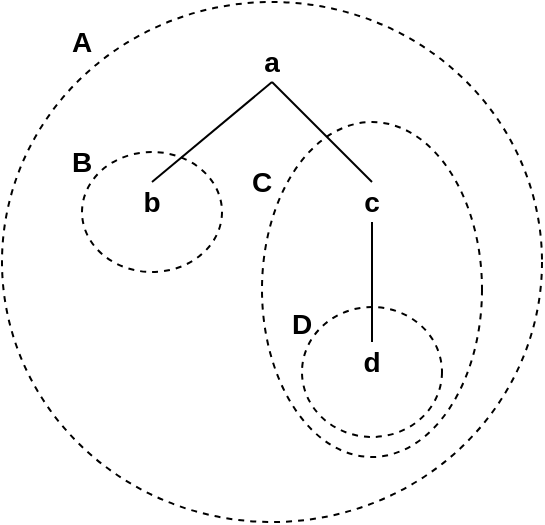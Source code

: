 <mxfile version="21.2.9" type="device" pages="2">
  <diagram name="페이지-1" id="Qsrt0RiFZq02Tm1YSqNN">
    <mxGraphModel dx="2060" dy="1043" grid="1" gridSize="10" guides="1" tooltips="1" connect="1" arrows="1" fold="1" page="1" pageScale="1" pageWidth="1169" pageHeight="827" math="0" shadow="0">
      <root>
        <mxCell id="0" />
        <mxCell id="1" parent="0" />
        <mxCell id="dRKrGNU-szJGAADj6Ttz-5" value="" style="ellipse;whiteSpace=wrap;html=1;fillColor=none;dashed=1;fontStyle=1;fontSize=14;" parent="1" vertex="1">
          <mxGeometry x="550" y="342.5" width="70" height="65" as="geometry" />
        </mxCell>
        <mxCell id="dRKrGNU-szJGAADj6Ttz-8" value="" style="ellipse;whiteSpace=wrap;html=1;fillColor=none;dashed=1;fontStyle=1;fontSize=14;" parent="1" vertex="1">
          <mxGeometry x="400" y="190" width="270" height="260" as="geometry" />
        </mxCell>
        <mxCell id="dRKrGNU-szJGAADj6Ttz-6" value="" style="ellipse;whiteSpace=wrap;html=1;fillColor=none;dashed=1;fontStyle=1;fontSize=14;" parent="1" vertex="1">
          <mxGeometry x="530" y="250" width="110" height="167.5" as="geometry" />
        </mxCell>
        <mxCell id="dRKrGNU-szJGAADj6Ttz-7" value="" style="ellipse;whiteSpace=wrap;html=1;fillColor=none;dashed=1;fontStyle=1;fontSize=14;" parent="1" vertex="1">
          <mxGeometry x="440" y="265" width="70" height="60" as="geometry" />
        </mxCell>
        <mxCell id="dRKrGNU-szJGAADj6Ttz-1" value="a" style="text;html=1;strokeColor=none;fillColor=none;align=center;verticalAlign=middle;whiteSpace=wrap;rounded=0;fontStyle=1;fontSize=14;" parent="1" vertex="1">
          <mxGeometry x="520" y="210" width="30" height="20" as="geometry" />
        </mxCell>
        <mxCell id="dRKrGNU-szJGAADj6Ttz-2" value="b" style="text;html=1;strokeColor=none;fillColor=none;align=center;verticalAlign=middle;whiteSpace=wrap;rounded=0;fontStyle=1;fontSize=14;" parent="1" vertex="1">
          <mxGeometry x="460" y="280" width="30" height="20" as="geometry" />
        </mxCell>
        <mxCell id="dRKrGNU-szJGAADj6Ttz-3" value="c" style="text;html=1;strokeColor=none;fillColor=none;align=center;verticalAlign=middle;whiteSpace=wrap;rounded=0;fontStyle=1;fontSize=14;" parent="1" vertex="1">
          <mxGeometry x="570" y="280" width="30" height="20" as="geometry" />
        </mxCell>
        <mxCell id="dRKrGNU-szJGAADj6Ttz-4" value="d" style="text;html=1;strokeColor=none;fillColor=none;align=center;verticalAlign=middle;whiteSpace=wrap;rounded=0;fontStyle=1;fontSize=14;" parent="1" vertex="1">
          <mxGeometry x="570" y="360" width="30" height="20" as="geometry" />
        </mxCell>
        <mxCell id="dRKrGNU-szJGAADj6Ttz-10" value="A" style="text;html=1;strokeColor=none;fillColor=none;align=center;verticalAlign=middle;whiteSpace=wrap;rounded=0;fontStyle=1;fontSize=14;" parent="1" vertex="1">
          <mxGeometry x="430" y="200" width="20" height="20" as="geometry" />
        </mxCell>
        <mxCell id="dRKrGNU-szJGAADj6Ttz-11" value="B" style="text;html=1;strokeColor=none;fillColor=none;align=center;verticalAlign=middle;whiteSpace=wrap;rounded=0;fontStyle=1;fontSize=14;" parent="1" vertex="1">
          <mxGeometry x="430" y="260" width="20" height="20" as="geometry" />
        </mxCell>
        <mxCell id="dRKrGNU-szJGAADj6Ttz-12" value="C" style="text;html=1;strokeColor=none;fillColor=none;align=center;verticalAlign=middle;whiteSpace=wrap;rounded=0;fontStyle=1;fontSize=14;" parent="1" vertex="1">
          <mxGeometry x="520" y="270" width="20" height="20" as="geometry" />
        </mxCell>
        <mxCell id="dRKrGNU-szJGAADj6Ttz-13" value="D" style="text;html=1;strokeColor=none;fillColor=none;align=center;verticalAlign=middle;whiteSpace=wrap;rounded=0;fontStyle=1;fontSize=14;" parent="1" vertex="1">
          <mxGeometry x="540" y="341.25" width="20" height="18.75" as="geometry" />
        </mxCell>
        <mxCell id="dRKrGNU-szJGAADj6Ttz-14" value="" style="endArrow=none;html=1;rounded=0;entryX=0.5;entryY=1;entryDx=0;entryDy=0;exitX=0.5;exitY=0;exitDx=0;exitDy=0;" parent="1" source="dRKrGNU-szJGAADj6Ttz-2" target="dRKrGNU-szJGAADj6Ttz-1" edge="1">
          <mxGeometry width="50" height="50" relative="1" as="geometry">
            <mxPoint x="520" y="360" as="sourcePoint" />
            <mxPoint x="570" y="310" as="targetPoint" />
          </mxGeometry>
        </mxCell>
        <mxCell id="dRKrGNU-szJGAADj6Ttz-15" value="" style="endArrow=none;html=1;rounded=0;entryX=0.5;entryY=1;entryDx=0;entryDy=0;exitX=0.5;exitY=0;exitDx=0;exitDy=0;" parent="1" source="dRKrGNU-szJGAADj6Ttz-3" target="dRKrGNU-szJGAADj6Ttz-1" edge="1">
          <mxGeometry width="50" height="50" relative="1" as="geometry">
            <mxPoint x="485" y="290" as="sourcePoint" />
            <mxPoint x="545" y="240" as="targetPoint" />
          </mxGeometry>
        </mxCell>
        <mxCell id="dRKrGNU-szJGAADj6Ttz-16" value="" style="endArrow=none;html=1;rounded=0;entryX=0.5;entryY=1;entryDx=0;entryDy=0;exitX=0.5;exitY=0;exitDx=0;exitDy=0;" parent="1" source="dRKrGNU-szJGAADj6Ttz-4" target="dRKrGNU-szJGAADj6Ttz-3" edge="1">
          <mxGeometry width="50" height="50" relative="1" as="geometry">
            <mxPoint x="495" y="300" as="sourcePoint" />
            <mxPoint x="555" y="250" as="targetPoint" />
          </mxGeometry>
        </mxCell>
      </root>
    </mxGraphModel>
  </diagram>
  <diagram id="s8cdYuDJNad7uALH_Zaq" name="페이지-2">
    <mxGraphModel dx="1005" dy="509" grid="1" gridSize="10" guides="1" tooltips="1" connect="1" arrows="1" fold="1" page="1" pageScale="1" pageWidth="1169" pageHeight="827" math="0" shadow="0">
      <root>
        <mxCell id="0" />
        <mxCell id="1" parent="0" />
        <mxCell id="tVvRWbZdz5PCM4e9M8y4-1" value="a" style="text;html=1;strokeColor=none;fillColor=none;align=center;verticalAlign=middle;whiteSpace=wrap;rounded=0;fontSize=15;fontStyle=1" vertex="1" parent="1">
          <mxGeometry x="400" y="120" width="20" height="20" as="geometry" />
        </mxCell>
        <mxCell id="tVvRWbZdz5PCM4e9M8y4-2" value="b" style="text;html=1;strokeColor=none;fillColor=none;align=center;verticalAlign=middle;whiteSpace=wrap;rounded=0;fontSize=15;fontStyle=1" vertex="1" parent="1">
          <mxGeometry x="380" y="180" width="20" height="20" as="geometry" />
        </mxCell>
        <mxCell id="tVvRWbZdz5PCM4e9M8y4-3" value="c" style="text;html=1;strokeColor=none;fillColor=none;align=center;verticalAlign=middle;whiteSpace=wrap;rounded=0;fontSize=15;fontStyle=1" vertex="1" parent="1">
          <mxGeometry x="420" y="180" width="20" height="20" as="geometry" />
        </mxCell>
        <mxCell id="tVvRWbZdz5PCM4e9M8y4-4" value="d" style="text;html=1;strokeColor=none;fillColor=none;align=center;verticalAlign=middle;whiteSpace=wrap;rounded=0;fontSize=15;fontStyle=1" vertex="1" parent="1">
          <mxGeometry x="360" y="260" width="20" height="20" as="geometry" />
        </mxCell>
        <mxCell id="tVvRWbZdz5PCM4e9M8y4-6" value="" style="endArrow=none;html=1;rounded=0;exitX=0.5;exitY=0;exitDx=0;exitDy=0;entryX=0.5;entryY=1;entryDx=0;entryDy=0;fontSize=15;fontStyle=1" edge="1" parent="1" source="tVvRWbZdz5PCM4e9M8y4-2" target="tVvRWbZdz5PCM4e9M8y4-1">
          <mxGeometry width="50" height="50" relative="1" as="geometry">
            <mxPoint x="340" y="140" as="sourcePoint" />
            <mxPoint x="390" y="90" as="targetPoint" />
          </mxGeometry>
        </mxCell>
        <mxCell id="tVvRWbZdz5PCM4e9M8y4-7" value="" style="endArrow=none;html=1;rounded=0;exitX=0.5;exitY=0;exitDx=0;exitDy=0;entryX=0.5;entryY=1;entryDx=0;entryDy=0;fontSize=15;fontStyle=1" edge="1" parent="1" source="tVvRWbZdz5PCM4e9M8y4-3" target="tVvRWbZdz5PCM4e9M8y4-1">
          <mxGeometry width="50" height="50" relative="1" as="geometry">
            <mxPoint x="380" y="170" as="sourcePoint" />
            <mxPoint x="420" y="150" as="targetPoint" />
          </mxGeometry>
        </mxCell>
        <mxCell id="tVvRWbZdz5PCM4e9M8y4-8" value="" style="endArrow=none;html=1;rounded=0;exitX=0.5;exitY=0;exitDx=0;exitDy=0;entryX=0.5;entryY=1;entryDx=0;entryDy=0;fontSize=15;fontStyle=1" edge="1" parent="1" source="tVvRWbZdz5PCM4e9M8y4-4" target="tVvRWbZdz5PCM4e9M8y4-2">
          <mxGeometry width="50" height="50" relative="1" as="geometry">
            <mxPoint x="390" y="180" as="sourcePoint" />
            <mxPoint x="430" y="160" as="targetPoint" />
          </mxGeometry>
        </mxCell>
        <mxCell id="tVvRWbZdz5PCM4e9M8y4-9" value="a" style="text;html=1;strokeColor=none;fillColor=none;align=center;verticalAlign=middle;whiteSpace=wrap;rounded=0;fontSize=15;fontStyle=1" vertex="1" parent="1">
          <mxGeometry x="560" y="120" width="20" height="20" as="geometry" />
        </mxCell>
        <mxCell id="tVvRWbZdz5PCM4e9M8y4-10" value="b" style="text;html=1;strokeColor=none;fillColor=none;align=center;verticalAlign=middle;whiteSpace=wrap;rounded=0;fontSize=15;fontStyle=1" vertex="1" parent="1">
          <mxGeometry x="540" y="180" width="20" height="20" as="geometry" />
        </mxCell>
        <mxCell id="tVvRWbZdz5PCM4e9M8y4-11" value="c" style="text;html=1;strokeColor=none;fillColor=none;align=center;verticalAlign=middle;whiteSpace=wrap;rounded=0;fontSize=15;fontStyle=1" vertex="1" parent="1">
          <mxGeometry x="580" y="180" width="20" height="20" as="geometry" />
        </mxCell>
        <mxCell id="tVvRWbZdz5PCM4e9M8y4-12" value="d" style="text;html=1;strokeColor=none;fillColor=none;align=center;verticalAlign=middle;whiteSpace=wrap;rounded=0;fontSize=15;fontStyle=1" vertex="1" parent="1">
          <mxGeometry x="560" y="260" width="20" height="20" as="geometry" />
        </mxCell>
        <mxCell id="tVvRWbZdz5PCM4e9M8y4-13" value="" style="endArrow=none;html=1;rounded=0;exitX=0.5;exitY=0;exitDx=0;exitDy=0;entryX=0.5;entryY=1;entryDx=0;entryDy=0;fontSize=15;fontStyle=1" edge="1" parent="1" source="tVvRWbZdz5PCM4e9M8y4-10" target="tVvRWbZdz5PCM4e9M8y4-9">
          <mxGeometry width="50" height="50" relative="1" as="geometry">
            <mxPoint x="500" y="140" as="sourcePoint" />
            <mxPoint x="550" y="90" as="targetPoint" />
          </mxGeometry>
        </mxCell>
        <mxCell id="tVvRWbZdz5PCM4e9M8y4-14" value="" style="endArrow=none;html=1;rounded=0;exitX=0.5;exitY=0;exitDx=0;exitDy=0;entryX=0.5;entryY=1;entryDx=0;entryDy=0;fontSize=15;fontStyle=1" edge="1" parent="1" source="tVvRWbZdz5PCM4e9M8y4-11" target="tVvRWbZdz5PCM4e9M8y4-9">
          <mxGeometry width="50" height="50" relative="1" as="geometry">
            <mxPoint x="540" y="170" as="sourcePoint" />
            <mxPoint x="580" y="150" as="targetPoint" />
          </mxGeometry>
        </mxCell>
        <mxCell id="tVvRWbZdz5PCM4e9M8y4-15" value="" style="endArrow=none;html=1;rounded=0;exitX=0.5;exitY=0;exitDx=0;exitDy=0;entryX=0.5;entryY=1;entryDx=0;entryDy=0;fontSize=15;fontStyle=1" edge="1" parent="1" source="tVvRWbZdz5PCM4e9M8y4-12" target="tVvRWbZdz5PCM4e9M8y4-10">
          <mxGeometry width="50" height="50" relative="1" as="geometry">
            <mxPoint x="550" y="180" as="sourcePoint" />
            <mxPoint x="590" y="160" as="targetPoint" />
          </mxGeometry>
        </mxCell>
        <mxCell id="tVvRWbZdz5PCM4e9M8y4-16" value="" style="endArrow=none;html=1;rounded=0;fontSize=15;fontStyle=1" edge="1" parent="1">
          <mxGeometry width="50" height="50" relative="1" as="geometry">
            <mxPoint x="470" y="190" as="sourcePoint" />
            <mxPoint x="500" y="190" as="targetPoint" />
          </mxGeometry>
        </mxCell>
        <mxCell id="tVvRWbZdz5PCM4e9M8y4-17" value="" style="endArrow=none;html=1;rounded=0;fontSize=15;fontStyle=1" edge="1" parent="1">
          <mxGeometry width="50" height="50" relative="1" as="geometry">
            <mxPoint x="470" y="200" as="sourcePoint" />
            <mxPoint x="500" y="200" as="targetPoint" />
          </mxGeometry>
        </mxCell>
        <mxCell id="tVvRWbZdz5PCM4e9M8y4-18" value="" style="endArrow=none;html=1;rounded=0;fontSize=15;fontStyle=1" edge="1" parent="1">
          <mxGeometry width="50" height="50" relative="1" as="geometry">
            <mxPoint x="490" y="180" as="sourcePoint" />
            <mxPoint x="480" y="210" as="targetPoint" />
          </mxGeometry>
        </mxCell>
      </root>
    </mxGraphModel>
  </diagram>
</mxfile>
